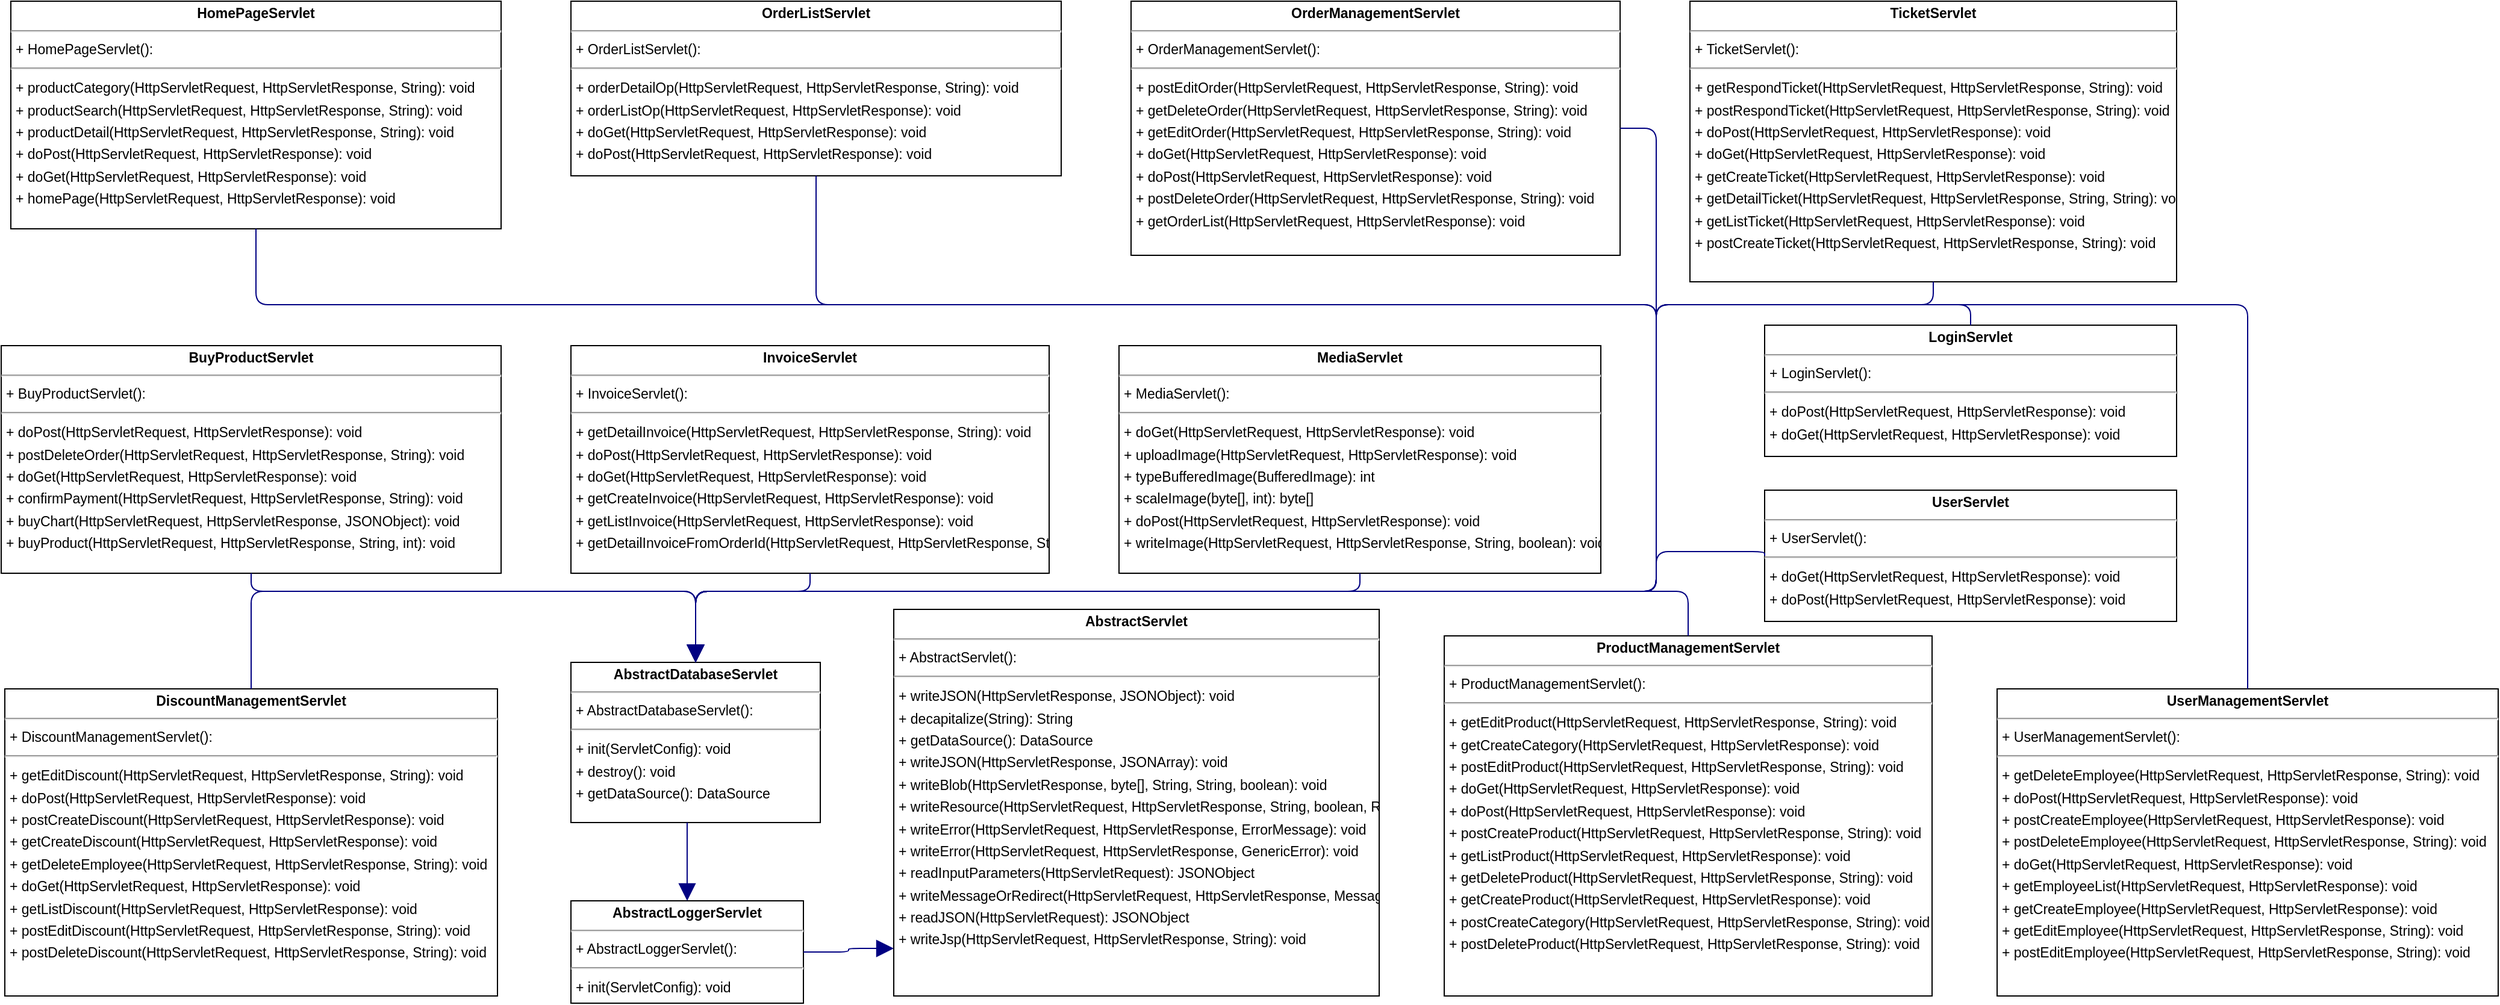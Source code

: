 <mxfile version="17.4.6" type="device"><diagram id="-QSpGQcqri8c_gg2Jmc_" name="Page-1"><mxGraphModel dx="183" dy="1735" grid="1" gridSize="10" guides="1" tooltips="1" connect="1" arrows="1" fold="1" page="0" pageScale="1" pageWidth="2336" pageHeight="1654" background="none" math="0" shadow="0"><root><mxCell id="0"/><mxCell id="1" parent="0"/><mxCell id="node2" value="&lt;p style=&quot;margin: 4px 0px 0px; text-align: center; font-size: 11.5px;&quot;&gt;&lt;b style=&quot;font-size: 11.5px;&quot;&gt;AbstractDatabaseServlet&lt;/b&gt;&lt;/p&gt;&lt;hr style=&quot;font-size: 11.5px;&quot;&gt;&lt;p style=&quot;margin: 0px 0px 0px 4px; line-height: 1.6; font-size: 11.5px;&quot;&gt;+ AbstractDatabaseServlet(): &lt;/p&gt;&lt;hr style=&quot;font-size: 11.5px;&quot;&gt;&lt;p style=&quot;margin: 0px 0px 0px 4px; line-height: 1.6; font-size: 11.5px;&quot;&gt;+ init(ServletConfig): void&lt;br style=&quot;font-size: 11.5px;&quot;&gt;+ destroy(): void&lt;br style=&quot;font-size: 11.5px;&quot;&gt;+ getDataSource(): DataSource&lt;/p&gt;" style="verticalAlign=top;align=left;overflow=fill;fontSize=11.5;fontFamily=Helvetica;html=1;rounded=0;shadow=0;comic=0;labelBackgroundColor=none;strokeWidth=1;" parent="1" vertex="1"><mxGeometry x="3023" y="274" width="207" height="133" as="geometry"/></mxCell><mxCell id="node12" value="&lt;p style=&quot;margin: 4px 0px 0px; text-align: center; font-size: 11.5px;&quot;&gt;&lt;b style=&quot;font-size: 11.5px;&quot;&gt;AbstractLoggerServlet&lt;/b&gt;&lt;/p&gt;&lt;hr style=&quot;font-size: 11.5px;&quot;&gt;&lt;p style=&quot;margin: 0px 0px 0px 4px; line-height: 1.6; font-size: 11.5px;&quot;&gt;+ AbstractLoggerServlet(): &lt;/p&gt;&lt;hr style=&quot;font-size: 11.5px;&quot;&gt;&lt;p style=&quot;margin: 0px 0px 0px 4px; line-height: 1.6; font-size: 11.5px;&quot;&gt;+ init(ServletConfig): void&lt;/p&gt;" style="verticalAlign=top;align=left;overflow=fill;fontSize=11.5;fontFamily=Helvetica;html=1;rounded=0;shadow=0;comic=0;labelBackgroundColor=none;strokeWidth=1;" parent="1" vertex="1"><mxGeometry x="3023" y="472" width="193" height="85" as="geometry"/></mxCell><mxCell id="node14" value="&lt;p style=&quot;margin: 4px 0px 0px; text-align: center; font-size: 11.5px;&quot;&gt;&lt;b style=&quot;font-size: 11.5px;&quot;&gt;AbstractServlet&lt;/b&gt;&lt;/p&gt;&lt;hr style=&quot;font-size: 11.5px;&quot;&gt;&lt;p style=&quot;margin: 0px 0px 0px 4px; line-height: 1.6; font-size: 11.5px;&quot;&gt;+ AbstractServlet(): &lt;/p&gt;&lt;hr style=&quot;font-size: 11.5px;&quot;&gt;&lt;p style=&quot;margin: 0px 0px 0px 4px; line-height: 1.6; font-size: 11.5px;&quot;&gt;+ writeJSON(HttpServletResponse, JSONObject): void&lt;br style=&quot;font-size: 11.5px;&quot;&gt;+ decapitalize(String): String&lt;br style=&quot;font-size: 11.5px;&quot;&gt;+ getDataSource(): DataSource&lt;br style=&quot;font-size: 11.5px;&quot;&gt;+ writeJSON(HttpServletResponse, JSONArray): void&lt;br style=&quot;font-size: 11.5px;&quot;&gt;+ writeBlob(HttpServletResponse, byte[], String, String, boolean): void&lt;br style=&quot;font-size: 11.5px;&quot;&gt;+ writeResource(HttpServletRequest, HttpServletResponse, String, boolean, Resource[]): void&lt;br style=&quot;font-size: 11.5px;&quot;&gt;+ writeError(HttpServletRequest, HttpServletResponse, ErrorMessage): void&lt;br style=&quot;font-size: 11.5px;&quot;&gt;+ writeError(HttpServletRequest, HttpServletResponse, GenericError): void&lt;br style=&quot;font-size: 11.5px;&quot;&gt;+ readInputParameters(HttpServletRequest): JSONObject&lt;br style=&quot;font-size: 11.5px;&quot;&gt;+ writeMessageOrRedirect(HttpServletRequest, HttpServletResponse, Message, String): void&lt;br style=&quot;font-size: 11.5px;&quot;&gt;+ readJSON(HttpServletRequest): JSONObject&lt;br style=&quot;font-size: 11.5px;&quot;&gt;+ writeJsp(HttpServletRequest, HttpServletResponse, String): void&lt;/p&gt;" style="verticalAlign=top;align=left;overflow=fill;fontSize=11.5;fontFamily=Helvetica;html=1;rounded=0;shadow=0;comic=0;labelBackgroundColor=none;strokeWidth=1;" parent="1" vertex="1"><mxGeometry x="3291" y="230" width="403" height="321" as="geometry"/></mxCell><mxCell id="node8" value="&lt;p style=&quot;margin: 4px 0px 0px; text-align: center; font-size: 11.5px;&quot;&gt;&lt;b style=&quot;font-size: 11.5px;&quot;&gt;BuyProductServlet&lt;/b&gt;&lt;/p&gt;&lt;hr style=&quot;font-size: 11.5px;&quot;&gt;&lt;p style=&quot;margin: 0px 0px 0px 4px; line-height: 1.6; font-size: 11.5px;&quot;&gt;+ BuyProductServlet(): &lt;/p&gt;&lt;hr style=&quot;font-size: 11.5px;&quot;&gt;&lt;p style=&quot;margin: 0px 0px 0px 4px; line-height: 1.6; font-size: 11.5px;&quot;&gt;+ doPost(HttpServletRequest, HttpServletResponse): void&lt;br style=&quot;font-size: 11.5px;&quot;&gt;+ postDeleteOrder(HttpServletRequest, HttpServletResponse, String): void&lt;br style=&quot;font-size: 11.5px;&quot;&gt;+ doGet(HttpServletRequest, HttpServletResponse): void&lt;br style=&quot;font-size: 11.5px;&quot;&gt;+ confirmPayment(HttpServletRequest, HttpServletResponse, String): void&lt;br style=&quot;font-size: 11.5px;&quot;&gt;+ buyChart(HttpServletRequest, HttpServletResponse, JSONObject): void&lt;br style=&quot;font-size: 11.5px;&quot;&gt;+ buyProduct(HttpServletRequest, HttpServletResponse, String, int): void&lt;/p&gt;" style="verticalAlign=top;align=left;overflow=fill;fontSize=11.5;fontFamily=Helvetica;html=1;rounded=0;shadow=0;comic=0;labelBackgroundColor=none;strokeWidth=1;" parent="1" vertex="1"><mxGeometry x="2550" y="11" width="415" height="189" as="geometry"/></mxCell><mxCell id="node9" value="&lt;p style=&quot;margin: 4px 0px 0px; text-align: center; font-size: 11.5px;&quot;&gt;&lt;b style=&quot;font-size: 11.5px;&quot;&gt;DiscountManagementServlet&lt;/b&gt;&lt;/p&gt;&lt;hr style=&quot;font-size: 11.5px;&quot;&gt;&lt;p style=&quot;margin: 0px 0px 0px 4px; line-height: 1.6; font-size: 11.5px;&quot;&gt;+ DiscountManagementServlet(): &lt;/p&gt;&lt;hr style=&quot;font-size: 11.5px;&quot;&gt;&lt;p style=&quot;margin: 0px 0px 0px 4px; line-height: 1.6; font-size: 11.5px;&quot;&gt;+ getEditDiscount(HttpServletRequest, HttpServletResponse, String): void&lt;br style=&quot;font-size: 11.5px;&quot;&gt;+ doPost(HttpServletRequest, HttpServletResponse): void&lt;br style=&quot;font-size: 11.5px;&quot;&gt;+ postCreateDiscount(HttpServletRequest, HttpServletResponse): void&lt;br style=&quot;font-size: 11.5px;&quot;&gt;+ getCreateDiscount(HttpServletRequest, HttpServletResponse): void&lt;br style=&quot;font-size: 11.5px;&quot;&gt;+ getDeleteEmployee(HttpServletRequest, HttpServletResponse, String): void&lt;br style=&quot;font-size: 11.5px;&quot;&gt;+ doGet(HttpServletRequest, HttpServletResponse): void&lt;br style=&quot;font-size: 11.5px;&quot;&gt;+ getListDiscount(HttpServletRequest, HttpServletResponse): void&lt;br style=&quot;font-size: 11.5px;&quot;&gt;+ postEditDiscount(HttpServletRequest, HttpServletResponse, String): void&lt;br style=&quot;font-size: 11.5px;&quot;&gt;+ postDeleteDiscount(HttpServletRequest, HttpServletResponse, String): void&lt;/p&gt;" style="verticalAlign=top;align=left;overflow=fill;fontSize=11.5;fontFamily=Helvetica;html=1;rounded=0;shadow=0;comic=0;labelBackgroundColor=none;strokeWidth=1;" parent="1" vertex="1"><mxGeometry x="2553" y="296" width="409" height="255" as="geometry"/></mxCell><mxCell id="node7" value="&lt;p style=&quot;margin: 4px 0px 0px; text-align: center; font-size: 11.5px;&quot;&gt;&lt;b style=&quot;font-size: 11.5px;&quot;&gt;HomePageServlet&lt;/b&gt;&lt;/p&gt;&lt;hr style=&quot;font-size: 11.5px;&quot;&gt;&lt;p style=&quot;margin: 0px 0px 0px 4px; line-height: 1.6; font-size: 11.5px;&quot;&gt;+ HomePageServlet(): &lt;/p&gt;&lt;hr style=&quot;font-size: 11.5px;&quot;&gt;&lt;p style=&quot;margin: 0px 0px 0px 4px; line-height: 1.6; font-size: 11.5px;&quot;&gt;+ productCategory(HttpServletRequest, HttpServletResponse, String): void&lt;br style=&quot;font-size: 11.5px;&quot;&gt;+ productSearch(HttpServletRequest, HttpServletResponse, String): void&lt;br style=&quot;font-size: 11.5px;&quot;&gt;+ productDetail(HttpServletRequest, HttpServletResponse, String): void&lt;br style=&quot;font-size: 11.5px;&quot;&gt;+ doPost(HttpServletRequest, HttpServletResponse): void&lt;br style=&quot;font-size: 11.5px;&quot;&gt;+ doGet(HttpServletRequest, HttpServletResponse): void&lt;br style=&quot;font-size: 11.5px;&quot;&gt;+ homePage(HttpServletRequest, HttpServletResponse): void&lt;/p&gt;" style="verticalAlign=top;align=left;overflow=fill;fontSize=11.5;fontFamily=Helvetica;html=1;rounded=0;shadow=0;comic=0;labelBackgroundColor=none;strokeWidth=1;" parent="1" vertex="1"><mxGeometry x="2558" y="-275" width="407" height="189" as="geometry"/></mxCell><mxCell id="node4" value="&lt;p style=&quot;margin: 4px 0px 0px; text-align: center; font-size: 11.5px;&quot;&gt;&lt;b style=&quot;font-size: 11.5px;&quot;&gt;InvoiceServlet&lt;/b&gt;&lt;/p&gt;&lt;hr style=&quot;font-size: 11.5px;&quot;&gt;&lt;p style=&quot;margin: 0px 0px 0px 4px; line-height: 1.6; font-size: 11.5px;&quot;&gt;+ InvoiceServlet(): &lt;/p&gt;&lt;hr style=&quot;font-size: 11.5px;&quot;&gt;&lt;p style=&quot;margin: 0px 0px 0px 4px; line-height: 1.6; font-size: 11.5px;&quot;&gt;+ getDetailInvoice(HttpServletRequest, HttpServletResponse, String): void&lt;br style=&quot;font-size: 11.5px;&quot;&gt;+ doPost(HttpServletRequest, HttpServletResponse): void&lt;br style=&quot;font-size: 11.5px;&quot;&gt;+ doGet(HttpServletRequest, HttpServletResponse): void&lt;br style=&quot;font-size: 11.5px;&quot;&gt;+ getCreateInvoice(HttpServletRequest, HttpServletResponse): void&lt;br style=&quot;font-size: 11.5px;&quot;&gt;+ getListInvoice(HttpServletRequest, HttpServletResponse): void&lt;br style=&quot;font-size: 11.5px;&quot;&gt;+ getDetailInvoiceFromOrderId(HttpServletRequest, HttpServletResponse, String): void&lt;/p&gt;" style="verticalAlign=top;align=left;overflow=fill;fontSize=11.5;fontFamily=Helvetica;html=1;rounded=0;shadow=0;comic=0;labelBackgroundColor=none;strokeWidth=1;" parent="1" vertex="1"><mxGeometry x="3023" y="11" width="397" height="189" as="geometry"/></mxCell><mxCell id="node6" value="&lt;p style=&quot;margin: 4px 0px 0px; text-align: center; font-size: 11.5px;&quot;&gt;&lt;b style=&quot;font-size: 11.5px;&quot;&gt;LoginServlet&lt;/b&gt;&lt;/p&gt;&lt;hr style=&quot;font-size: 11.5px;&quot;&gt;&lt;p style=&quot;margin: 0px 0px 0px 4px; line-height: 1.6; font-size: 11.5px;&quot;&gt;+ LoginServlet(): &lt;/p&gt;&lt;hr style=&quot;font-size: 11.5px;&quot;&gt;&lt;p style=&quot;margin: 0px 0px 0px 4px; line-height: 1.6; font-size: 11.5px;&quot;&gt;+ doPost(HttpServletRequest, HttpServletResponse): void&lt;br style=&quot;font-size: 11.5px;&quot;&gt;+ doGet(HttpServletRequest, HttpServletResponse): void&lt;/p&gt;" style="verticalAlign=top;align=left;overflow=fill;fontSize=11.5;fontFamily=Helvetica;html=1;rounded=0;shadow=0;comic=0;labelBackgroundColor=none;strokeWidth=1;" parent="1" vertex="1"><mxGeometry x="4014" y="-6" width="342" height="109" as="geometry"/></mxCell><mxCell id="node10" value="&lt;p style=&quot;margin: 4px 0px 0px; text-align: center; font-size: 11.5px;&quot;&gt;&lt;b style=&quot;font-size: 11.5px;&quot;&gt;MediaServlet&lt;/b&gt;&lt;/p&gt;&lt;hr style=&quot;font-size: 11.5px;&quot;&gt;&lt;p style=&quot;margin: 0px 0px 0px 4px; line-height: 1.6; font-size: 11.5px;&quot;&gt;+ MediaServlet(): &lt;/p&gt;&lt;hr style=&quot;font-size: 11.5px;&quot;&gt;&lt;p style=&quot;margin: 0px 0px 0px 4px; line-height: 1.6; font-size: 11.5px;&quot;&gt;+ doGet(HttpServletRequest, HttpServletResponse): void&lt;br style=&quot;font-size: 11.5px;&quot;&gt;+ uploadImage(HttpServletRequest, HttpServletResponse): void&lt;br style=&quot;font-size: 11.5px;&quot;&gt;+ typeBufferedImage(BufferedImage): int&lt;br style=&quot;font-size: 11.5px;&quot;&gt;+ scaleImage(byte[], int): byte[]&lt;br style=&quot;font-size: 11.5px;&quot;&gt;+ doPost(HttpServletRequest, HttpServletResponse): void&lt;br style=&quot;font-size: 11.5px;&quot;&gt;+ writeImage(HttpServletRequest, HttpServletResponse, String, boolean): void&lt;/p&gt;" style="verticalAlign=top;align=left;overflow=fill;fontSize=11.5;fontFamily=Helvetica;html=1;rounded=0;shadow=0;comic=0;labelBackgroundColor=none;strokeWidth=1;" parent="1" vertex="1"><mxGeometry x="3478" y="11" width="400" height="189" as="geometry"/></mxCell><mxCell id="node0" value="&lt;p style=&quot;margin: 4px 0px 0px; text-align: center; font-size: 11.5px;&quot;&gt;&lt;b style=&quot;font-size: 11.5px;&quot;&gt;OrderListServlet&lt;/b&gt;&lt;/p&gt;&lt;hr style=&quot;font-size: 11.5px;&quot;&gt;&lt;p style=&quot;margin: 0px 0px 0px 4px; line-height: 1.6; font-size: 11.5px;&quot;&gt;+ OrderListServlet(): &lt;/p&gt;&lt;hr style=&quot;font-size: 11.5px;&quot;&gt;&lt;p style=&quot;margin: 0px 0px 0px 4px; line-height: 1.6; font-size: 11.5px;&quot;&gt;+ orderDetailOp(HttpServletRequest, HttpServletResponse, String): void&lt;br style=&quot;font-size: 11.5px;&quot;&gt;+ orderListOp(HttpServletRequest, HttpServletResponse): void&lt;br style=&quot;font-size: 11.5px;&quot;&gt;+ doGet(HttpServletRequest, HttpServletResponse): void&lt;br style=&quot;font-size: 11.5px;&quot;&gt;+ doPost(HttpServletRequest, HttpServletResponse): void&lt;/p&gt;" style="verticalAlign=top;align=left;overflow=fill;fontSize=11.5;fontFamily=Helvetica;html=1;rounded=0;shadow=0;comic=0;labelBackgroundColor=none;strokeWidth=1;" parent="1" vertex="1"><mxGeometry x="3023" y="-275" width="407" height="145" as="geometry"/></mxCell><mxCell id="node3" value="&lt;p style=&quot;margin: 4px 0px 0px; text-align: center; font-size: 11.5px;&quot;&gt;&lt;b style=&quot;font-size: 11.5px;&quot;&gt;OrderManagementServlet&lt;/b&gt;&lt;/p&gt;&lt;hr style=&quot;font-size: 11.5px;&quot;&gt;&lt;p style=&quot;margin: 0px 0px 0px 4px; line-height: 1.6; font-size: 11.5px;&quot;&gt;+ OrderManagementServlet(): &lt;/p&gt;&lt;hr style=&quot;font-size: 11.5px;&quot;&gt;&lt;p style=&quot;margin: 0px 0px 0px 4px; line-height: 1.6; font-size: 11.5px;&quot;&gt;+ postEditOrder(HttpServletRequest, HttpServletResponse, String): void&lt;br style=&quot;font-size: 11.5px;&quot;&gt;+ getDeleteOrder(HttpServletRequest, HttpServletResponse, String): void&lt;br style=&quot;font-size: 11.5px;&quot;&gt;+ getEditOrder(HttpServletRequest, HttpServletResponse, String): void&lt;br style=&quot;font-size: 11.5px;&quot;&gt;+ doGet(HttpServletRequest, HttpServletResponse): void&lt;br style=&quot;font-size: 11.5px;&quot;&gt;+ doPost(HttpServletRequest, HttpServletResponse): void&lt;br style=&quot;font-size: 11.5px;&quot;&gt;+ postDeleteOrder(HttpServletRequest, HttpServletResponse, String): void&lt;br style=&quot;font-size: 11.5px;&quot;&gt;+ getOrderList(HttpServletRequest, HttpServletResponse): void&lt;/p&gt;" style="verticalAlign=top;align=left;overflow=fill;fontSize=11.5;fontFamily=Helvetica;html=1;rounded=0;shadow=0;comic=0;labelBackgroundColor=none;strokeWidth=1;" parent="1" vertex="1"><mxGeometry x="3488" y="-275" width="406" height="211" as="geometry"/></mxCell><mxCell id="node5" value="&lt;p style=&quot;margin: 4px 0px 0px; text-align: center; font-size: 11.5px;&quot;&gt;&lt;b style=&quot;font-size: 11.5px;&quot;&gt;ProductManagementServlet&lt;/b&gt;&lt;/p&gt;&lt;hr style=&quot;font-size: 11.5px;&quot;&gt;&lt;p style=&quot;margin: 0px 0px 0px 4px; line-height: 1.6; font-size: 11.5px;&quot;&gt;+ ProductManagementServlet(): &lt;/p&gt;&lt;hr style=&quot;font-size: 11.5px;&quot;&gt;&lt;p style=&quot;margin: 0px 0px 0px 4px; line-height: 1.6; font-size: 11.5px;&quot;&gt;+ getEditProduct(HttpServletRequest, HttpServletResponse, String): void&lt;br style=&quot;font-size: 11.5px;&quot;&gt;+ getCreateCategory(HttpServletRequest, HttpServletResponse): void&lt;br style=&quot;font-size: 11.5px;&quot;&gt;+ postEditProduct(HttpServletRequest, HttpServletResponse, String): void&lt;br style=&quot;font-size: 11.5px;&quot;&gt;+ doGet(HttpServletRequest, HttpServletResponse): void&lt;br style=&quot;font-size: 11.5px;&quot;&gt;+ doPost(HttpServletRequest, HttpServletResponse): void&lt;br style=&quot;font-size: 11.5px;&quot;&gt;+ postCreateProduct(HttpServletRequest, HttpServletResponse, String): void&lt;br style=&quot;font-size: 11.5px;&quot;&gt;+ getListProduct(HttpServletRequest, HttpServletResponse): void&lt;br style=&quot;font-size: 11.5px;&quot;&gt;+ getDeleteProduct(HttpServletRequest, HttpServletResponse, String): void&lt;br style=&quot;font-size: 11.5px;&quot;&gt;+ getCreateProduct(HttpServletRequest, HttpServletResponse): void&lt;br style=&quot;font-size: 11.5px;&quot;&gt;+ postCreateCategory(HttpServletRequest, HttpServletResponse, String): void&lt;br style=&quot;font-size: 11.5px;&quot;&gt;+ postDeleteProduct(HttpServletRequest, HttpServletResponse, String): void&lt;/p&gt;" style="verticalAlign=top;align=left;overflow=fill;fontSize=11.5;fontFamily=Helvetica;html=1;rounded=0;shadow=0;comic=0;labelBackgroundColor=none;strokeWidth=1;" parent="1" vertex="1"><mxGeometry x="3748" y="252" width="405" height="299" as="geometry"/></mxCell><mxCell id="node13" value="&lt;p style=&quot;margin: 4px 0px 0px; text-align: center; font-size: 11.5px;&quot;&gt;&lt;b style=&quot;font-size: 11.5px;&quot;&gt;TicketServlet&lt;/b&gt;&lt;/p&gt;&lt;hr style=&quot;font-size: 11.5px;&quot;&gt;&lt;p style=&quot;margin: 0px 0px 0px 4px; line-height: 1.6; font-size: 11.5px;&quot;&gt;+ TicketServlet(): &lt;/p&gt;&lt;hr style=&quot;font-size: 11.5px;&quot;&gt;&lt;p style=&quot;margin: 0px 0px 0px 4px; line-height: 1.6; font-size: 11.5px;&quot;&gt;+ getRespondTicket(HttpServletRequest, HttpServletResponse, String): void&lt;br style=&quot;font-size: 11.5px;&quot;&gt;+ postRespondTicket(HttpServletRequest, HttpServletResponse, String): void&lt;br style=&quot;font-size: 11.5px;&quot;&gt;+ doPost(HttpServletRequest, HttpServletResponse): void&lt;br style=&quot;font-size: 11.5px;&quot;&gt;+ doGet(HttpServletRequest, HttpServletResponse): void&lt;br style=&quot;font-size: 11.5px;&quot;&gt;+ getCreateTicket(HttpServletRequest, HttpServletResponse): void&lt;br style=&quot;font-size: 11.5px;&quot;&gt;+ getDetailTicket(HttpServletRequest, HttpServletResponse, String, String): void&lt;br style=&quot;font-size: 11.5px;&quot;&gt;+ getListTicket(HttpServletRequest, HttpServletResponse): void&lt;br style=&quot;font-size: 11.5px;&quot;&gt;+ postCreateTicket(HttpServletRequest, HttpServletResponse, String): void&lt;/p&gt;" style="verticalAlign=top;align=left;overflow=fill;fontSize=11.5;fontFamily=Helvetica;html=1;rounded=0;shadow=0;comic=0;labelBackgroundColor=none;strokeWidth=1;" parent="1" vertex="1"><mxGeometry x="3952" y="-275" width="404" height="233" as="geometry"/></mxCell><mxCell id="node1" value="&lt;p style=&quot;margin: 4px 0px 0px; text-align: center; font-size: 11.5px;&quot;&gt;&lt;b style=&quot;font-size: 11.5px;&quot;&gt;UserManagementServlet&lt;/b&gt;&lt;/p&gt;&lt;hr style=&quot;font-size: 11.5px;&quot;&gt;&lt;p style=&quot;margin: 0px 0px 0px 4px; line-height: 1.6; font-size: 11.5px;&quot;&gt;+ UserManagementServlet(): &lt;/p&gt;&lt;hr style=&quot;font-size: 11.5px;&quot;&gt;&lt;p style=&quot;margin: 0px 0px 0px 4px; line-height: 1.6; font-size: 11.5px;&quot;&gt;+ getDeleteEmployee(HttpServletRequest, HttpServletResponse, String): void&lt;br style=&quot;font-size: 11.5px;&quot;&gt;+ doPost(HttpServletRequest, HttpServletResponse): void&lt;br style=&quot;font-size: 11.5px;&quot;&gt;+ postCreateEmployee(HttpServletRequest, HttpServletResponse): void&lt;br style=&quot;font-size: 11.5px;&quot;&gt;+ postDeleteEmployee(HttpServletRequest, HttpServletResponse, String): void&lt;br style=&quot;font-size: 11.5px;&quot;&gt;+ doGet(HttpServletRequest, HttpServletResponse): void&lt;br style=&quot;font-size: 11.5px;&quot;&gt;+ getEmployeeList(HttpServletRequest, HttpServletResponse): void&lt;br style=&quot;font-size: 11.5px;&quot;&gt;+ getCreateEmployee(HttpServletRequest, HttpServletResponse): void&lt;br style=&quot;font-size: 11.5px;&quot;&gt;+ getEditEmployee(HttpServletRequest, HttpServletResponse, String): void&lt;br style=&quot;font-size: 11.5px;&quot;&gt;+ postEditEmployee(HttpServletRequest, HttpServletResponse, String): void&lt;/p&gt;" style="verticalAlign=top;align=left;overflow=fill;fontSize=11.5;fontFamily=Helvetica;html=1;rounded=0;shadow=0;comic=0;labelBackgroundColor=none;strokeWidth=1;" parent="1" vertex="1"><mxGeometry x="4207" y="296" width="416" height="255" as="geometry"/></mxCell><mxCell id="node11" value="&lt;p style=&quot;margin: 4px 0px 0px; text-align: center; font-size: 11.5px;&quot;&gt;&lt;b style=&quot;font-size: 11.5px;&quot;&gt;UserServlet&lt;/b&gt;&lt;/p&gt;&lt;hr style=&quot;font-size: 11.5px;&quot;&gt;&lt;p style=&quot;margin: 0px 0px 0px 4px; line-height: 1.6; font-size: 11.5px;&quot;&gt;+ UserServlet(): &lt;/p&gt;&lt;hr style=&quot;font-size: 11.5px;&quot;&gt;&lt;p style=&quot;margin: 0px 0px 0px 4px; line-height: 1.6; font-size: 11.5px;&quot;&gt;+ doGet(HttpServletRequest, HttpServletResponse): void&lt;br style=&quot;font-size: 11.5px;&quot;&gt;+ doPost(HttpServletRequest, HttpServletResponse): void&lt;/p&gt;" style="verticalAlign=top;align=left;overflow=fill;fontSize=11.5;fontFamily=Helvetica;html=1;rounded=0;shadow=0;comic=0;labelBackgroundColor=none;strokeWidth=1;" parent="1" vertex="1"><mxGeometry x="4014" y="131" width="342" height="109" as="geometry"/></mxCell><mxCell id="edge3" value="" style="html=1;rounded=1;edgeStyle=orthogonalEdgeStyle;dashed=0;startArrow=none;endArrow=block;endSize=12;strokeColor=#000082;exitX=0.466;exitY=1.000;exitDx=0;exitDy=0;entryX=0.500;entryY=0.000;entryDx=0;entryDy=0;fontSize=11.5;" parent="1" source="node2" target="node12" edge="1"><mxGeometry width="50" height="50" relative="1" as="geometry"><Array as="points"/></mxGeometry></mxCell><mxCell id="edge4" value="" style="html=1;rounded=1;edgeStyle=orthogonalEdgeStyle;dashed=0;startArrow=none;endArrow=block;endSize=12;strokeColor=#000082;exitX=1.000;exitY=0.500;exitDx=0;exitDy=0;entryX=0.000;entryY=0.877;entryDx=0;entryDy=0;fontSize=11.5;" parent="1" source="node12" target="node14" edge="1"><mxGeometry width="50" height="50" relative="1" as="geometry"><Array as="points"/></mxGeometry></mxCell><mxCell id="edge0" value="" style="html=1;rounded=1;edgeStyle=orthogonalEdgeStyle;dashed=0;startArrow=none;endArrow=block;endSize=12;strokeColor=#000082;exitX=0.500;exitY=1.000;exitDx=0;exitDy=0;entryX=0.500;entryY=0.000;entryDx=0;entryDy=0;fontSize=11.5;" parent="1" source="node8" target="node2" edge="1"><mxGeometry width="50" height="50" relative="1" as="geometry"><Array as="points"><mxPoint x="2758" y="215"/><mxPoint x="3127" y="215"/></Array></mxGeometry></mxCell><mxCell id="edge5" value="" style="html=1;rounded=1;edgeStyle=orthogonalEdgeStyle;dashed=0;startArrow=none;endArrow=block;endSize=12;strokeColor=#000082;exitX=0.500;exitY=0.000;exitDx=0;exitDy=0;entryX=0.500;entryY=0.000;entryDx=0;entryDy=0;fontSize=11.5;" parent="1" source="node9" target="node2" edge="1"><mxGeometry width="50" height="50" relative="1" as="geometry"><Array as="points"><mxPoint x="2758" y="215"/><mxPoint x="3127" y="215"/></Array></mxGeometry></mxCell><mxCell id="edge2" value="" style="html=1;rounded=1;edgeStyle=orthogonalEdgeStyle;dashed=0;startArrow=none;endArrow=block;endSize=12;strokeColor=#000082;exitX=0.500;exitY=1.000;exitDx=0;exitDy=0;entryX=0.500;entryY=0.000;entryDx=0;entryDy=0;fontSize=11.5;" parent="1" source="node7" target="node2" edge="1"><mxGeometry width="50" height="50" relative="1" as="geometry"><Array as="points"><mxPoint x="2762" y="-23"/><mxPoint x="3924" y="-23"/><mxPoint x="3924" y="215"/><mxPoint x="3127" y="215"/></Array></mxGeometry></mxCell><mxCell id="edge6" value="" style="html=1;rounded=1;edgeStyle=orthogonalEdgeStyle;dashed=0;startArrow=none;endArrow=block;endSize=12;strokeColor=#000082;exitX=0.500;exitY=1.000;exitDx=0;exitDy=0;entryX=0.500;entryY=0.000;entryDx=0;entryDy=0;fontSize=11.5;" parent="1" source="node4" target="node2" edge="1"><mxGeometry width="50" height="50" relative="1" as="geometry"><Array as="points"><mxPoint x="3222" y="215"/><mxPoint x="3127" y="215"/></Array></mxGeometry></mxCell><mxCell id="edge10" value="" style="html=1;rounded=1;edgeStyle=orthogonalEdgeStyle;dashed=0;startArrow=none;endArrow=block;endSize=12;strokeColor=#000082;exitX=0.500;exitY=0.000;exitDx=0;exitDy=0;entryX=0.500;entryY=0.000;entryDx=0;entryDy=0;fontSize=11.5;" parent="1" source="node6" target="node2" edge="1"><mxGeometry width="50" height="50" relative="1" as="geometry"><Array as="points"><mxPoint x="4185" y="-23"/><mxPoint x="3924" y="-23"/><mxPoint x="3924" y="215"/><mxPoint x="3127" y="215"/></Array></mxGeometry></mxCell><mxCell id="edge13" value="" style="html=1;rounded=1;edgeStyle=orthogonalEdgeStyle;dashed=0;startArrow=none;endArrow=block;endSize=12;strokeColor=#000082;exitX=0.500;exitY=1.000;exitDx=0;exitDy=0;entryX=0.500;entryY=0.000;entryDx=0;entryDy=0;fontSize=11.5;" parent="1" source="node10" target="node2" edge="1"><mxGeometry width="50" height="50" relative="1" as="geometry"><Array as="points"><mxPoint x="3678" y="215"/><mxPoint x="3127" y="215"/></Array></mxGeometry></mxCell><mxCell id="edge11" value="" style="html=1;rounded=1;edgeStyle=orthogonalEdgeStyle;dashed=0;startArrow=none;endArrow=block;endSize=12;strokeColor=#000082;exitX=0.500;exitY=1.000;exitDx=0;exitDy=0;entryX=0.500;entryY=0.000;entryDx=0;entryDy=0;fontSize=11.5;" parent="1" source="node0" target="node2" edge="1"><mxGeometry width="50" height="50" relative="1" as="geometry"><Array as="points"><mxPoint x="3227" y="-23"/><mxPoint x="3924" y="-23"/><mxPoint x="3924" y="215"/><mxPoint x="3127" y="215"/></Array></mxGeometry></mxCell><mxCell id="edge9" value="" style="html=1;rounded=1;edgeStyle=orthogonalEdgeStyle;dashed=0;startArrow=none;endArrow=block;endSize=12;strokeColor=#000082;exitX=1.000;exitY=0.500;exitDx=0;exitDy=0;entryX=0.500;entryY=0.000;entryDx=0;entryDy=0;fontSize=11.5;" parent="1" source="node3" target="node2" edge="1"><mxGeometry width="50" height="50" relative="1" as="geometry"><Array as="points"><mxPoint x="3924" y="-169"/><mxPoint x="3924" y="215"/><mxPoint x="3127" y="215"/></Array></mxGeometry></mxCell><mxCell id="edge7" value="" style="html=1;rounded=1;edgeStyle=orthogonalEdgeStyle;dashed=0;startArrow=none;endArrow=block;endSize=12;strokeColor=#000082;exitX=0.500;exitY=0.000;exitDx=0;exitDy=0;entryX=0.500;entryY=0.000;entryDx=0;entryDy=0;fontSize=11.5;" parent="1" source="node5" target="node2" edge="1"><mxGeometry width="50" height="50" relative="1" as="geometry"><Array as="points"><mxPoint x="3951" y="215"/><mxPoint x="3127" y="215"/></Array></mxGeometry></mxCell><mxCell id="edge8" value="" style="html=1;rounded=1;edgeStyle=orthogonalEdgeStyle;dashed=0;startArrow=none;endArrow=block;endSize=12;strokeColor=#000082;exitX=0.500;exitY=1.000;exitDx=0;exitDy=0;entryX=0.500;entryY=0.000;entryDx=0;entryDy=0;fontSize=11.5;" parent="1" source="node13" target="node2" edge="1"><mxGeometry width="50" height="50" relative="1" as="geometry"><Array as="points"><mxPoint x="4154" y="-23"/><mxPoint x="3924" y="-23"/><mxPoint x="3924" y="215"/><mxPoint x="3127" y="215"/></Array></mxGeometry></mxCell><mxCell id="edge12" value="" style="html=1;rounded=1;edgeStyle=orthogonalEdgeStyle;dashed=0;startArrow=none;endArrow=block;endSize=12;strokeColor=#000082;exitX=0.500;exitY=0.000;exitDx=0;exitDy=0;entryX=0.500;entryY=0.000;entryDx=0;entryDy=0;fontSize=11.5;" parent="1" source="node1" target="node2" edge="1"><mxGeometry width="50" height="50" relative="1" as="geometry"><Array as="points"><mxPoint x="4415" y="-23"/><mxPoint x="3924" y="-23"/><mxPoint x="3924" y="215"/><mxPoint x="3127" y="215"/></Array></mxGeometry></mxCell><mxCell id="edge1" value="" style="html=1;rounded=1;edgeStyle=orthogonalEdgeStyle;dashed=0;startArrow=none;endArrow=block;endSize=12;strokeColor=#000082;exitX=0.000;exitY=0.500;exitDx=0;exitDy=0;entryX=0.500;entryY=0.000;entryDx=0;entryDy=0;fontSize=11.5;" parent="1" source="node11" target="node2" edge="1"><mxGeometry width="50" height="50" relative="1" as="geometry"><Array as="points"><mxPoint x="3924" y="182"/><mxPoint x="3924" y="215"/><mxPoint x="3127" y="215"/></Array></mxGeometry></mxCell></root></mxGraphModel></diagram></mxfile>